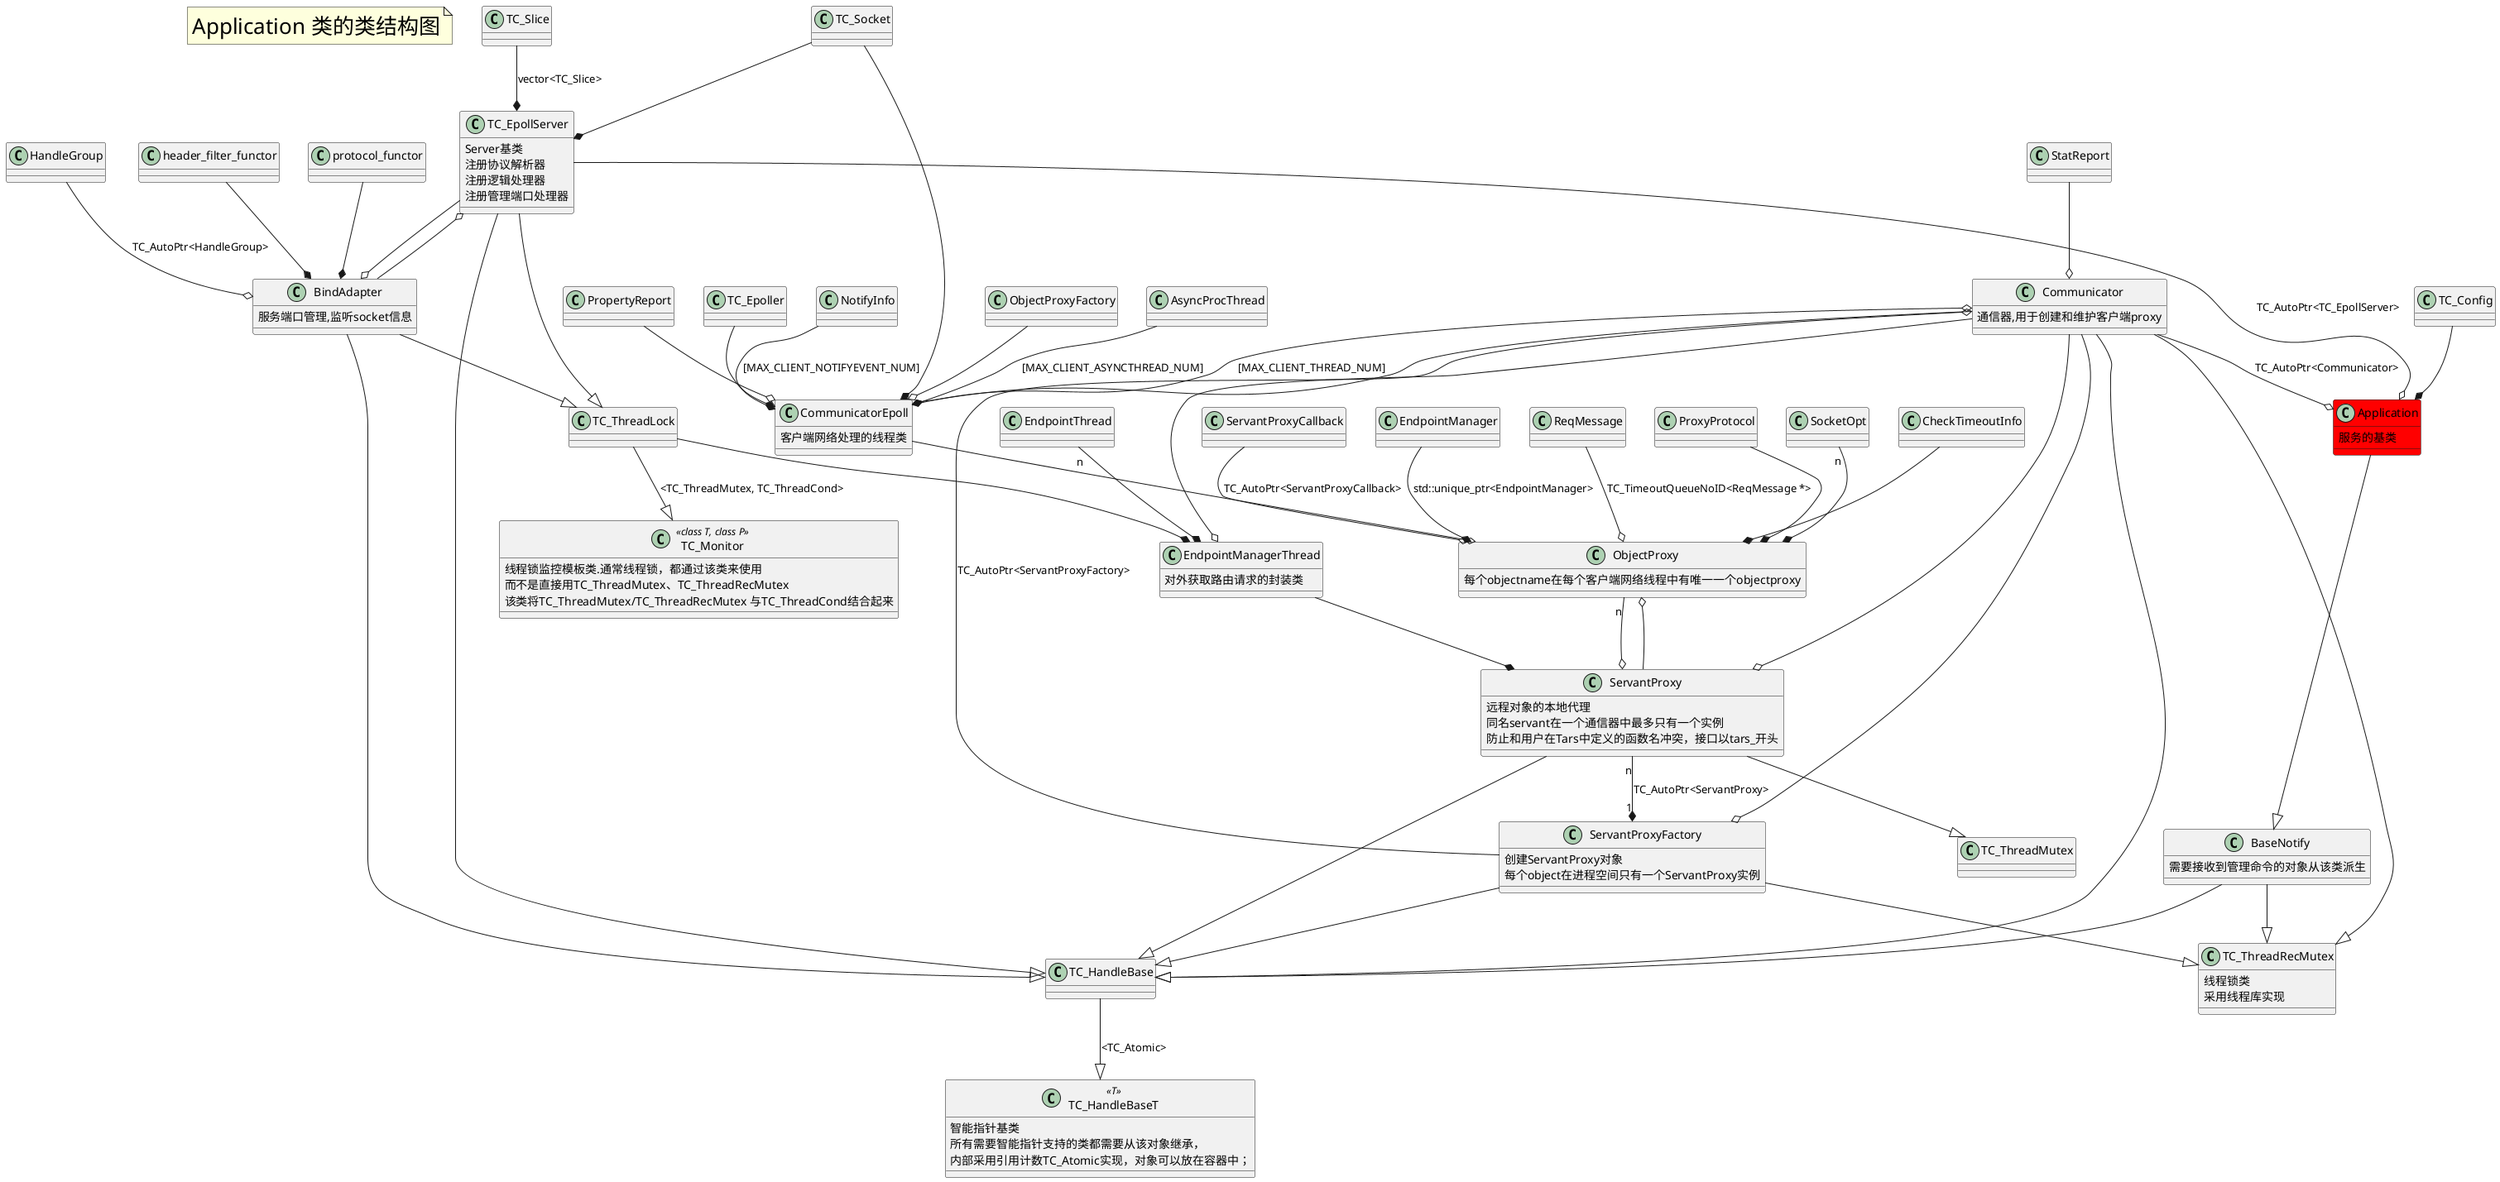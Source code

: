 @startuml

note as N1
  <size:26>Application 类的类结构图</size>
end note

class TC_HandleBaseT <<T>> {
智能指针基类
所有需要智能指针支持的类都需要从该对象继承，
内部采用引用计数TC_Atomic实现，对象可以放在容器中；
}
TC_HandleBase --|> TC_HandleBaseT: <TC_Atomic>

class TC_Monitor <<class T, class P>> {
线程锁监控模板类.通常线程锁，都通过该类来使用
而不是直接用TC_ThreadMutex、TC_ThreadRecMutex
该类将TC_ThreadMutex/TC_ThreadRecMutex 与TC_ThreadCond结合起来
}

TC_ThreadLock --|> TC_Monitor : <TC_ThreadMutex, TC_ThreadCond>

class Application #red {
服务的基类
}
Application --|> BaseNotify
Communicator --o Application: TC_AutoPtr<Communicator>
TC_EpollServer --o Application: TC_AutoPtr<TC_EpollServer>
TC_Config --* Application

class BaseNotify {
需要接收到管理命令的对象从该类派生
}

class TC_ThreadRecMutex {
线程锁类
采用线程库实现
}

BaseNotify --|> TC_HandleBase
BaseNotify --|> TC_ThreadRecMutex

class Communicator {
通信器,用于创建和维护客户端proxy
}
Communicator --|> TC_HandleBase
Communicator --|> TC_ThreadRecMutex
ServantProxyFactory --o Communicator: TC_AutoPtr<ServantProxyFactory>
CommunicatorEpoll --o Communicator: [MAX_CLIENT_THREAD_NUM]
StatReport --o Communicator

class ServantProxyFactory {
创建ServantProxy对象
每个object在进程空间只有一个ServantProxy实例
}
ServantProxyFactory --|> TC_HandleBase
ServantProxyFactory --|> TC_ThreadRecMutex
Communicator --o ServantProxyFactory
ServantProxy "n" --* "1" ServantProxyFactory : TC_AutoPtr<ServantProxy>

class ServantProxy {
远程对象的本地代理
同名servant在一个通信器中最多只有一个实例
防止和用户在Tars中定义的函数名冲突，接口以tars_开头
}
ServantProxy --|> TC_HandleBase
ServantProxy --|> TC_ThreadMutex
Communicator --o ServantProxy
ObjectProxy "n" --o ServantProxy
EndpointManagerThread --* ServantProxy

class ObjectProxy {
每个objectname在每个客户端网络线程中有唯一一个objectproxy
}
CommunicatorEpoll --o ObjectProxy
ProxyProtocol --* ObjectProxy
CheckTimeoutInfo --* ObjectProxy
ServantProxyCallback --o ObjectProxy:TC_AutoPtr<ServantProxyCallback>
SocketOpt "n" --* ObjectProxy
EndpointManager --* ObjectProxy: std::unique_ptr<EndpointManager>
ReqMessage --o ObjectProxy: TC_TimeoutQueueNoID<ReqMessage *>
ServantProxy --o ObjectProxy

class EndpointManagerThread {
对外获取路由请求的封装类
}
Communicator --o EndpointManagerThread
TC_ThreadLock --* EndpointManagerThread
EndpointThread "n" --* EndpointManagerThread

class TC_EpollServer {
Server基类
注册协议解析器
注册逻辑处理器
注册管理端口处理器
}
TC_EpollServer --|> TC_ThreadLock
TC_EpollServer --|> TC_HandleBase
BindAdapter --o TC_EpollServer
TC_Socket --* TC_EpollServer
TC_Slice --* TC_EpollServer: vector<TC_Slice>

class BindAdapter {
服务端口管理,监听socket信息
}
BindAdapter --|> TC_ThreadLock
BindAdapter --|> TC_HandleBase
TC_EpollServer --o BindAdapter
HandleGroup --o BindAdapter:TC_AutoPtr<HandleGroup>
protocol_functor --* BindAdapter
header_filter_functor --* BindAdapter

class CommunicatorEpoll {
客户端网络处理的线程类
}
Communicator --o CommunicatorEpoll
NotifyInfo --* CommunicatorEpoll:[MAX_CLIENT_NOTIFYEVENT_NUM]
TC_Socket --* CommunicatorEpoll
TC_Epoller --* CommunicatorEpoll
ObjectProxyFactory --o CommunicatorEpoll
AsyncProcThread --* CommunicatorEpoll:[MAX_CLIENT_ASYNCTHREAD_NUM]
PropertyReport --o CommunicatorEpoll

@enduml